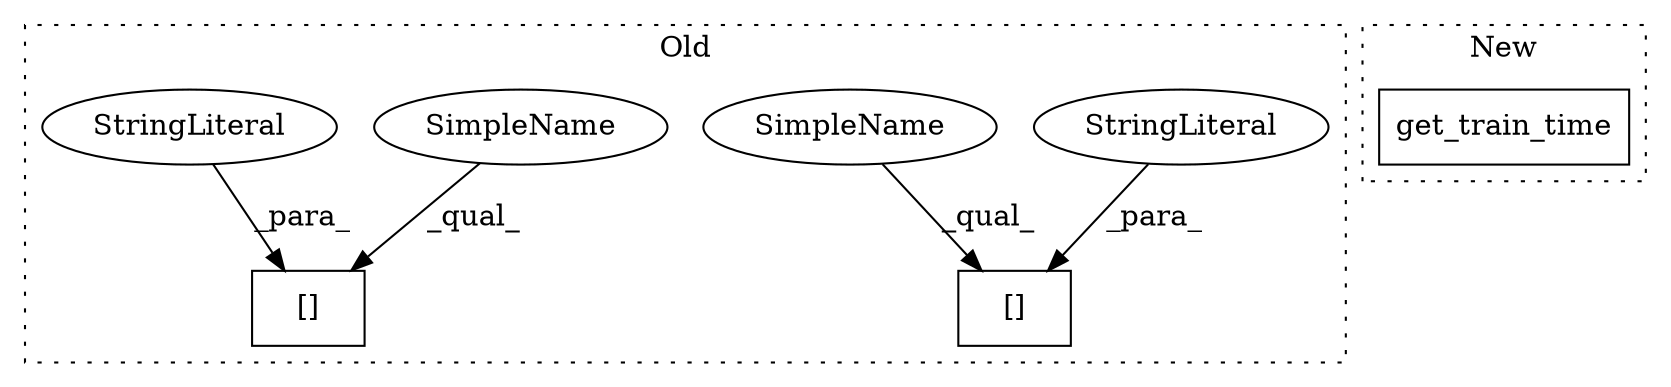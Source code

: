 digraph G {
subgraph cluster0 {
1 [label="[]" a="2" s="5743,5766" l="12,1" shape="box"];
3 [label="StringLiteral" a="45" s="5755" l="11" shape="ellipse"];
4 [label="[]" a="2" s="5743,5766" l="12,1" shape="box"];
5 [label="StringLiteral" a="45" s="5755" l="11" shape="ellipse"];
6 [label="SimpleName" a="42" s="5743" l="11" shape="ellipse"];
7 [label="SimpleName" a="42" s="5743" l="11" shape="ellipse"];
label = "Old";
style="dotted";
}
subgraph cluster1 {
2 [label="get_train_time" a="32" s="5546" l="16" shape="box"];
label = "New";
style="dotted";
}
3 -> 1 [label="_para_"];
5 -> 4 [label="_para_"];
6 -> 1 [label="_qual_"];
7 -> 4 [label="_qual_"];
}